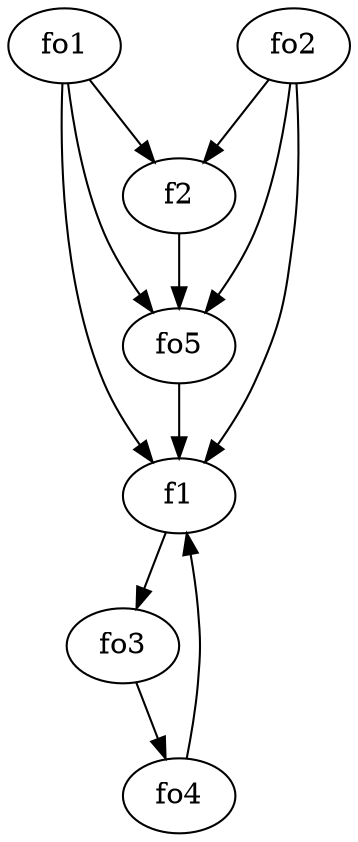 strict digraph  {
f1;
f2;
fo1;
fo2;
fo3;
fo4;
fo5;
f1 -> fo3  [weight=2];
f2 -> fo5  [weight=2];
fo1 -> f1  [weight=2];
fo1 -> fo5  [weight=2];
fo1 -> f2  [weight=2];
fo2 -> f1  [weight=2];
fo2 -> f2  [weight=2];
fo2 -> fo5  [weight=2];
fo3 -> fo4  [weight=2];
fo4 -> f1  [weight=2];
fo5 -> f1  [weight=2];
}

